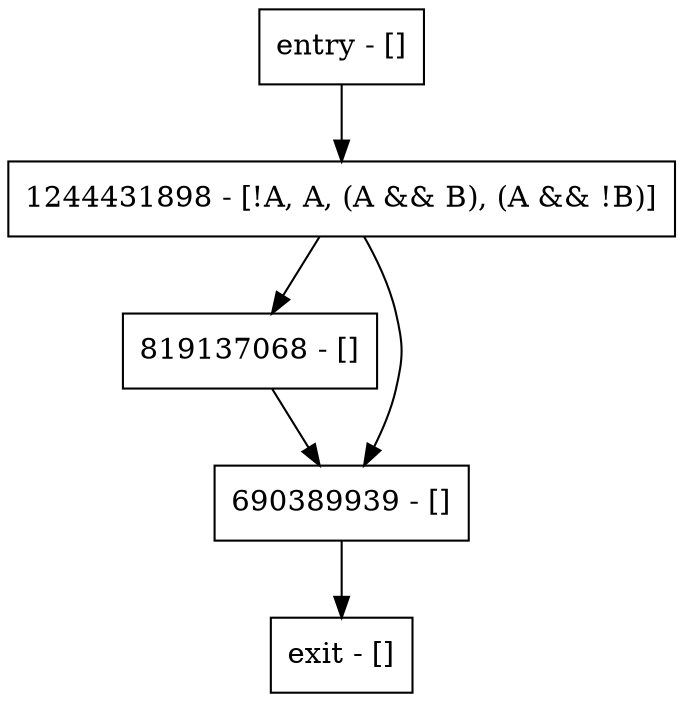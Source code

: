 digraph main {
node [shape=record];
entry [label="entry - []"];
exit [label="exit - []"];
819137068 [label="819137068 - []"];
1244431898 [label="1244431898 - [!A, A, (A && B), (A && !B)]"];
690389939 [label="690389939 - []"];
entry;
exit;
entry -> 1244431898;
819137068 -> 690389939;
1244431898 -> 819137068;
1244431898 -> 690389939;
690389939 -> exit;
}
